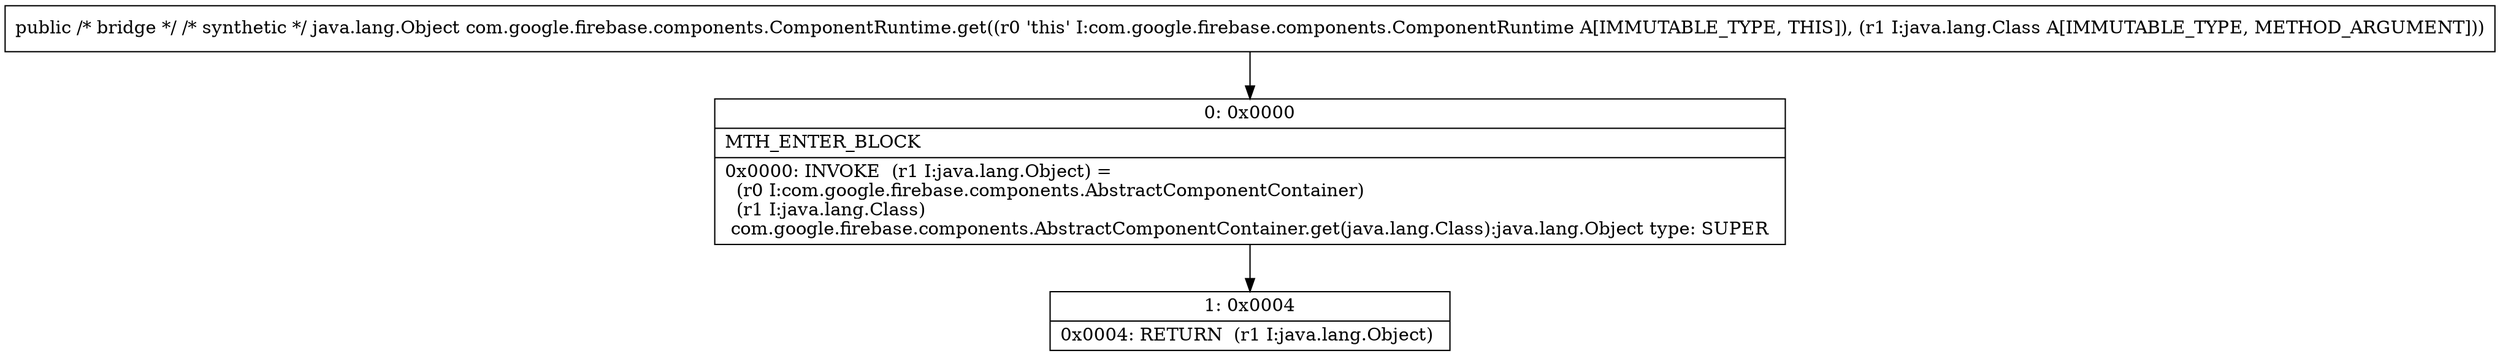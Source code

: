 digraph "CFG forcom.google.firebase.components.ComponentRuntime.get(Ljava\/lang\/Class;)Ljava\/lang\/Object;" {
Node_0 [shape=record,label="{0\:\ 0x0000|MTH_ENTER_BLOCK\l|0x0000: INVOKE  (r1 I:java.lang.Object) = \l  (r0 I:com.google.firebase.components.AbstractComponentContainer)\l  (r1 I:java.lang.Class)\l com.google.firebase.components.AbstractComponentContainer.get(java.lang.Class):java.lang.Object type: SUPER \l}"];
Node_1 [shape=record,label="{1\:\ 0x0004|0x0004: RETURN  (r1 I:java.lang.Object) \l}"];
MethodNode[shape=record,label="{public \/* bridge *\/ \/* synthetic *\/ java.lang.Object com.google.firebase.components.ComponentRuntime.get((r0 'this' I:com.google.firebase.components.ComponentRuntime A[IMMUTABLE_TYPE, THIS]), (r1 I:java.lang.Class A[IMMUTABLE_TYPE, METHOD_ARGUMENT])) }"];
MethodNode -> Node_0;
Node_0 -> Node_1;
}


